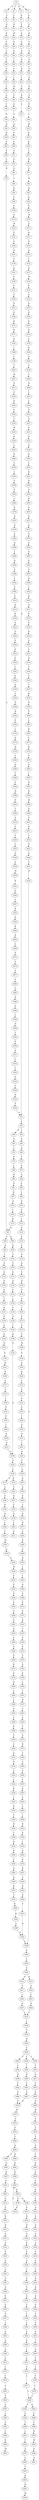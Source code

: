 strict digraph  {
	S0 -> S1 [ label = D ];
	S0 -> S2 [ label = S ];
	S0 -> S3 [ label = F ];
	S0 -> S4 [ label = I ];
	S1 -> S5 [ label = S ];
	S2 -> S6 [ label = V ];
	S3 -> S7 [ label = D ];
	S4 -> S8 [ label = L ];
	S5 -> S9 [ label = G ];
	S6 -> S10 [ label = Q ];
	S7 -> S11 [ label = F ];
	S8 -> S12 [ label = H ];
	S9 -> S13 [ label = N ];
	S10 -> S14 [ label = R ];
	S11 -> S15 [ label = S ];
	S12 -> S16 [ label = M ];
	S13 -> S17 [ label = G ];
	S14 -> S18 [ label = P ];
	S15 -> S19 [ label = S ];
	S16 -> S20 [ label = K ];
	S17 -> S21 [ label = A ];
	S18 -> S22 [ label = L ];
	S19 -> S23 [ label = N ];
	S20 -> S24 [ label = E ];
	S21 -> S25 [ label = G ];
	S22 -> S26 [ label = T ];
	S23 -> S27 [ label = N ];
	S24 -> S28 [ label = L ];
	S25 -> S29 [ label = A ];
	S26 -> S30 [ label = S ];
	S27 -> S31 [ label = D ];
	S28 -> S32 [ label = G ];
	S29 -> S33 [ label = E ];
	S30 -> S34 [ label = A ];
	S31 -> S35 [ label = T ];
	S32 -> S36 [ label = L ];
	S33 -> S37 [ label = A ];
	S34 -> S38 [ label = S ];
	S35 -> S39 [ label = V ];
	S36 -> S40 [ label = W ];
	S37 -> S41 [ label = G ];
	S38 -> S42 [ label = A ];
	S39 -> S43 [ label = R ];
	S40 -> S44 [ label = F ];
	S41 -> S45 [ label = P ];
	S42 -> S46 [ label = T ];
	S43 -> S47 [ label = S ];
	S44 -> S48 [ label = E ];
	S45 -> S49 [ label = L ];
	S46 -> S50 [ label = N ];
	S47 -> S51 [ label = Q ];
	S48 -> S52 [ label = G ];
	S49 -> S53 [ label = M ];
	S50 -> S54 [ label = Q ];
	S51 -> S55 [ label = L ];
	S52 -> S56 [ label = Q ];
	S53 -> S57 [ label = E ];
	S54 -> S58 [ label = K ];
	S55 -> S59 [ label = I ];
	S55 -> S60 [ label = N ];
	S56 -> S61 [ label = P ];
	S57 -> S62 [ label = E ];
	S58 -> S63 [ label = S ];
	S59 -> S64 [ label = D ];
	S60 -> S65 [ label = Q ];
	S61 -> S66 [ label = D ];
	S62 -> S67 [ label = L ];
	S63 -> S68 [ label = E ];
	S64 -> S69 [ label = Q ];
	S65 -> S70 [ label = I ];
	S66 -> S71 [ label = G ];
	S67 -> S72 [ label = R ];
	S68 -> S73 [ label = L ];
	S69 -> S74 [ label = V ];
	S70 -> S75 [ label = R ];
	S71 -> S76 [ label = F ];
	S72 -> S77 [ label = S ];
	S73 -> S78 [ label = R ];
	S74 -> S79 [ label = K ];
	S75 -> S80 [ label = L ];
	S76 -> S81 [ label = G ];
	S77 -> S82 [ label = M ];
	S78 -> S83 [ label = Q ];
	S79 -> S84 [ label = E ];
	S80 -> S85 [ label = H ];
	S81 -> S86 [ label = T ];
	S82 -> S87 [ label = R ];
	S83 -> S88 [ label = L ];
	S83 -> S89 [ label = Q ];
	S84 -> S90 [ label = E ];
	S85 -> S91 [ label = Q ];
	S86 -> S92 [ label = K ];
	S87 -> S93 [ label = A ];
	S88 -> S94 [ label = R ];
	S89 -> S95 [ label = Q ];
	S90 -> S96 [ label = L ];
	S91 -> S97 [ label = K ];
	S92 -> S98 [ label = Y ];
	S93 -> S99 [ label = S ];
	S94 -> S100 [ label = L ];
	S95 -> S101 [ label = A ];
	S96 -> S102 [ label = N ];
	S97 -> S103 [ label = E ];
	S98 -> S104 [ label = A ];
	S99 -> S105 [ label = M ];
	S100 -> S106 [ label = S ];
	S101 -> S107 [ label = V ];
	S102 -> S108 [ label = E ];
	S103 -> S109 [ label = L ];
	S104 -> S110 [ label = E ];
	S105 -> S111 [ label = A ];
	S106 -> S112 [ label = Q ];
	S107 -> S113 [ label = K ];
	S108 -> S114 [ label = L ];
	S109 -> S115 [ label = R ];
	S110 -> S116 [ label = W ];
	S111 -> S117 [ label = R ];
	S112 -> S118 [ label = K ];
	S113 -> S119 [ label = Q ];
	S114 -> S120 [ label = R ];
	S115 -> S83 [ label = Q ];
	S116 -> S121 [ label = P ];
	S117 -> S122 [ label = R ];
	S118 -> S123 [ label = D ];
	S119 -> S124 [ label = F ];
	S120 -> S125 [ label = E ];
	S121 -> S126 [ label = Q ];
	S122 -> S127 [ label = E ];
	S123 -> S128 [ label = L ];
	S124 -> S129 [ label = L ];
	S125 -> S130 [ label = S ];
	S126 -> S131 [ label = N ];
	S127 -> S132 [ label = L ];
	S128 -> S133 [ label = K ];
	S129 -> S134 [ label = L ];
	S130 -> S135 [ label = A ];
	S131 -> S136 [ label = F ];
	S132 -> S137 [ label = Q ];
	S133 -> S138 [ label = D ];
	S134 -> S139 [ label = E ];
	S135 -> S140 [ label = K ];
	S136 -> S141 [ label = D ];
	S137 -> S142 [ label = M ];
	S138 -> S143 [ label = E ];
	S139 -> S144 [ label = I ];
	S140 -> S145 [ label = S ];
	S141 -> S146 [ label = V ];
	S142 -> S147 [ label = E ];
	S143 -> S148 [ label = Q ];
	S144 -> S149 [ label = R ];
	S145 -> S150 [ label = R ];
	S146 -> S151 [ label = S ];
	S147 -> S152 [ label = E ];
	S148 -> S153 [ label = Q ];
	S149 -> S154 [ label = S ];
	S150 -> S155 [ label = E ];
	S151 -> S156 [ label = G ];
	S152 -> S157 [ label = A ];
	S153 -> S158 [ label = E ];
	S154 -> S159 [ label = N ];
	S155 -> S160 [ label = G ];
	S156 -> S161 [ label = D ];
	S157 -> S162 [ label = K ];
	S158 -> S163 [ label = M ];
	S159 -> S164 [ label = Q ];
	S160 -> S165 [ label = T ];
	S161 -> S166 [ label = Q ];
	S162 -> S167 [ label = E ];
	S163 -> S168 [ label = K ];
	S164 -> S169 [ label = A ];
	S165 -> S170 [ label = V ];
	S166 -> S171 [ label = R ];
	S167 -> S172 [ label = R ];
	S168 -> S173 [ label = E ];
	S169 -> S174 [ label = A ];
	S169 -> S175 [ label = K ];
	S170 -> S176 [ label = E ];
	S171 -> S177 [ label = R ];
	S172 -> S178 [ label = L ];
	S173 -> S179 [ label = V ];
	S174 -> S180 [ label = L ];
	S175 -> S181 [ label = L ];
	S176 -> S182 [ label = E ];
	S177 -> S183 [ label = Q ];
	S178 -> S184 [ label = E ];
	S179 -> S185 [ label = L ];
	S180 -> S186 [ label = V ];
	S181 -> S187 [ label = Q ];
	S182 -> S188 [ label = M ];
	S183 -> S189 [ label = I ];
	S184 -> S190 [ label = A ];
	S185 -> S191 [ label = P ];
	S186 -> S192 [ label = K ];
	S187 -> S193 [ label = T ];
	S188 -> S194 [ label = E ];
	S189 -> S195 [ label = I ];
	S190 -> S196 [ label = T ];
	S191 -> S197 [ label = D ];
	S192 -> S198 [ label = Q ];
	S193 -> S199 [ label = Q ];
	S194 -> S200 [ label = E ];
	S195 -> S201 [ label = T ];
	S196 -> S202 [ label = I ];
	S197 -> S203 [ label = I ];
	S198 -> S204 [ label = L ];
	S199 -> S205 [ label = L ];
	S200 -> S206 [ label = K ];
	S201 -> S207 [ label = W ];
	S202 -> S208 [ label = N ];
	S203 -> S209 [ label = R ];
	S204 -> S210 [ label = C ];
	S205 -> S211 [ label = S ];
	S206 -> S212 [ label = L ];
	S207 -> S213 [ label = G ];
	S208 -> S214 [ label = L ];
	S209 -> S215 [ label = S ];
	S210 -> S216 [ label = W ];
	S212 -> S217 [ label = A ];
	S213 -> S218 [ label = G ];
	S214 -> S219 [ label = L ];
	S215 -> S159 [ label = N ];
	S216 -> S220 [ label = G ];
	S217 -> S221 [ label = A ];
	S218 -> S222 [ label = D ];
	S219 -> S223 [ label = Q ];
	S220 -> S224 [ label = G ];
	S221 -> S225 [ label = S ];
	S222 -> S226 [ label = S ];
	S223 -> S227 [ label = G ];
	S224 -> S228 [ label = W ];
	S225 -> S229 [ label = I ];
	S226 -> S230 [ label = T ];
	S227 -> S231 [ label = E ];
	S228 -> S232 [ label = S ];
	S229 -> S233 [ label = E ];
	S230 -> S234 [ label = M ];
	S231 -> S235 [ label = R ];
	S232 -> S236 [ label = P ];
	S233 -> S237 [ label = A ];
	S234 -> S238 [ label = K ];
	S235 -> S239 [ label = D ];
	S236 -> S240 [ label = D ];
	S237 -> S241 [ label = L ];
	S238 -> S242 [ label = C ];
	S239 -> S243 [ label = E ];
	S240 -> S244 [ label = S ];
	S241 -> S245 [ label = H ];
	S242 -> S246 [ label = N ];
	S243 -> S247 [ label = L ];
	S244 -> S248 [ label = G ];
	S245 -> S249 [ label = V ];
	S246 -> S250 [ label = V ];
	S247 -> S251 [ label = E ];
	S248 -> S252 [ label = G ];
	S249 -> S253 [ label = E ];
	S250 -> S254 [ label = L ];
	S251 -> S255 [ label = R ];
	S252 -> S256 [ label = Q ];
	S253 -> S257 [ label = Q ];
	S254 -> S258 [ label = F ];
	S255 -> S259 [ label = A ];
	S256 -> S260 [ label = C ];
	S257 -> S261 [ label = S ];
	S258 -> S262 [ label = P ];
	S259 -> S263 [ label = R ];
	S260 -> S264 [ label = A ];
	S261 -> S265 [ label = E ];
	S262 -> S266 [ label = L ];
	S263 -> S267 [ label = S ];
	S264 -> S268 [ label = P ];
	S265 -> S269 [ label = L ];
	S266 -> S270 [ label = S ];
	S267 -> S271 [ label = K ];
	S268 -> S272 [ label = H ];
	S269 -> S273 [ label = Q ];
	S270 -> S274 [ label = G ];
	S271 -> S275 [ label = A ];
	S272 -> S276 [ label = P ];
	S273 -> S277 [ label = R ];
	S274 -> S278 [ label = Q ];
	S275 -> S279 [ label = A ];
	S276 -> S280 [ label = Q ];
	S277 -> S281 [ label = V ];
	S278 -> S282 [ label = P ];
	S279 -> S283 [ label = E ];
	S280 -> S284 [ label = L ];
	S281 -> S285 [ label = K ];
	S282 -> S286 [ label = Q ];
	S283 -> S287 [ label = G ];
	S284 -> S288 [ label = L ];
	S285 -> S289 [ label = S ];
	S286 -> S290 [ label = I ];
	S287 -> S291 [ label = E ];
	S288 -> S292 [ label = S ];
	S289 -> S293 [ label = R ];
	S290 -> S294 [ label = Q ];
	S291 -> S295 [ label = A ];
	S292 -> S296 [ label = T ];
	S293 -> S297 [ label = L ];
	S294 -> S298 [ label = F ];
	S295 -> S299 [ label = R ];
	S296 -> S300 [ label = R ];
	S297 -> S301 [ label = L ];
	S298 -> S302 [ label = L ];
	S299 -> S303 [ label = L ];
	S300 -> S304 [ label = C ];
	S301 -> S305 [ label = D ];
	S302 -> S306 [ label = G ];
	S303 -> S307 [ label = K ];
	S304 -> S308 [ label = C ];
	S305 -> S309 [ label = G ];
	S306 -> S310 [ label = S ];
	S307 -> S311 [ label = Q ];
	S308 -> S312 [ label = A ];
	S309 -> S313 [ label = E ];
	S310 -> S314 [ label = Q ];
	S311 -> S315 [ label = S ];
	S312 -> S316 [ label = D ];
	S313 -> S317 [ label = E ];
	S314 -> S318 [ label = R ];
	S315 -> S319 [ label = E ];
	S316 -> S320 [ label = L ];
	S317 -> S321 [ label = K ];
	S318 -> S322 [ label = E ];
	S319 -> S323 [ label = K ];
	S320 -> S324 [ label = L ];
	S321 -> S325 [ label = V ];
	S322 -> S326 [ label = G ];
	S323 -> S327 [ label = G ];
	S324 -> S328 [ label = K ];
	S325 -> S329 [ label = E ];
	S326 -> S330 [ label = E ];
	S327 -> S331 [ label = L ];
	S328 -> S332 [ label = L ];
	S329 -> S333 [ label = K ];
	S330 -> S334 [ label = E ];
	S331 -> S335 [ label = D ];
	S332 -> S336 [ label = R ];
	S333 -> S337 [ label = T ];
	S334 -> S338 [ label = F ];
	S335 -> S339 [ label = T ];
	S336 -> S340 [ label = T ];
	S337 -> S341 [ label = Q ];
	S338 -> S342 [ label = L ];
	S339 -> S343 [ label = V ];
	S340 -> S344 [ label = N ];
	S341 -> S345 [ label = K ];
	S342 -> S346 [ label = E ];
	S343 -> S347 [ label = T ];
	S344 -> S348 [ label = I ];
	S345 -> S349 [ label = L ];
	S346 -> S350 [ label = Q ];
	S347 -> S351 [ label = R ];
	S348 -> S352 [ label = D ];
	S349 -> S353 [ label = L ];
	S350 -> S354 [ label = C ];
	S351 -> S355 [ label = N ];
	S352 -> S356 [ label = R ];
	S353 -> S357 [ label = Q ];
	S354 -> S358 [ label = D ];
	S355 -> S359 [ label = F ];
	S356 -> S360 [ label = T ];
	S357 -> S361 [ label = T ];
	S358 -> S362 [ label = R ];
	S359 -> S363 [ label = L ];
	S360 -> S364 [ label = Q ];
	S361 -> S365 [ label = F ];
	S362 -> S366 [ label = P ];
	S363 -> S367 [ label = K ];
	S364 -> S368 [ label = A ];
	S365 -> S369 [ label = T ];
	S366 -> S370 [ label = L ];
	S367 -> S371 [ label = L ];
	S368 -> S372 [ label = K ];
	S369 -> S373 [ label = S ];
	S370 -> S374 [ label = R ];
	S371 -> S375 [ label = K ];
	S372 -> S376 [ label = T ];
	S373 -> S377 [ label = N ];
	S374 -> S378 [ label = H ];
	S375 -> S379 [ label = T ];
	S376 -> S380 [ label = K ];
	S377 -> S381 [ label = Y ];
	S378 -> S382 [ label = L ];
	S379 -> S383 [ label = S ];
	S380 -> S384 [ label = D ];
	S381 -> S385 [ label = S ];
	S382 -> S386 [ label = H ];
	S383 -> S387 [ label = I ];
	S384 -> S388 [ label = V ];
	S385 -> S389 [ label = S ];
	S386 -> S390 [ label = T ];
	S387 -> S391 [ label = D ];
	S388 -> S392 [ label = H ];
	S389 -> S393 [ label = L ];
	S390 -> S394 [ label = V ];
	S391 -> S395 [ label = R ];
	S392 -> S396 [ label = E ];
	S393 -> S397 [ label = K ];
	S394 -> S398 [ label = N ];
	S395 -> S399 [ label = M ];
	S396 -> S400 [ label = K ];
	S397 -> S401 [ label = A ];
	S398 -> S402 [ label = H ];
	S399 -> S403 [ label = Q ];
	S400 -> S404 [ label = L ];
	S401 -> S405 [ label = L ];
	S402 -> S406 [ label = T ];
	S403 -> S407 [ label = V ];
	S404 -> S408 [ label = G ];
	S405 -> S409 [ label = I ];
	S406 -> S410 [ label = S ];
	S407 -> S411 [ label = K ];
	S408 -> S412 [ label = Q ];
	S408 -> S413 [ label = H ];
	S409 -> S414 [ label = D ];
	S410 -> S415 [ label = G ];
	S411 -> S416 [ label = T ];
	S412 -> S417 [ label = G ];
	S413 -> S418 [ label = G ];
	S414 -> S419 [ label = K ];
	S415 -> S420 [ label = V ];
	S416 -> S421 [ label = R ];
	S417 -> S422 [ label = L ];
	S418 -> S423 [ label = L ];
	S419 -> S424 [ label = I ];
	S420 -> S425 [ label = L ];
	S421 -> S426 [ label = D ];
	S422 -> S427 [ label = Q ];
	S423 -> S428 [ label = Q ];
	S424 -> S429 [ label = Q ];
	S425 -> S430 [ label = Q ];
	S426 -> S431 [ label = V ];
	S427 -> S432 [ label = L ];
	S428 -> S432 [ label = L ];
	S429 -> S433 [ label = G ];
	S430 -> S434 [ label = S ];
	S431 -> S435 [ label = H ];
	S432 -> S436 [ label = L ];
	S433 -> S437 [ label = K ];
	S434 -> S438 [ label = M ];
	S435 -> S396 [ label = E ];
	S436 -> S439 [ label = G ];
	S437 -> S440 [ label = S ];
	S438 -> S441 [ label = K ];
	S439 -> S442 [ label = H ];
	S440 -> S443 [ label = K ];
	S441 -> S444 [ label = P ];
	S442 -> S445 [ label = A ];
	S443 -> S446 [ label = D ];
	S444 -> S447 [ label = L ];
	S445 -> S448 [ label = I ];
	S445 -> S449 [ label = V ];
	S445 -> S450 [ label = L ];
	S446 -> S451 [ label = V ];
	S447 -> S452 [ label = R ];
	S448 -> S453 [ label = V ];
	S449 -> S454 [ label = V ];
	S450 -> S455 [ label = I ];
	S451 -> S392 [ label = H ];
	S452 -> S456 [ label = K ];
	S453 -> S457 [ label = N ];
	S454 -> S458 [ label = N ];
	S455 -> S459 [ label = N ];
	S456 -> S460 [ label = R ];
	S457 -> S461 [ label = V ];
	S458 -> S462 [ label = V ];
	S459 -> S463 [ label = V ];
	S460 -> S464 [ label = R ];
	S461 -> S465 [ label = D ];
	S462 -> S466 [ label = E ];
	S463 -> S467 [ label = E ];
	S464 -> S468 [ label = A ];
	S465 -> S469 [ label = D ];
	S466 -> S470 [ label = D ];
	S467 -> S470 [ label = D ];
	S468 -> S471 [ label = P ];
	S469 -> S472 [ label = W ];
	S470 -> S473 [ label = W ];
	S471 -> S474 [ label = T ];
	S472 -> S475 [ label = A ];
	S473 -> S476 [ label = S ];
	S474 -> S477 [ label = A ];
	S475 -> S478 [ label = A ];
	S476 -> S479 [ label = A ];
	S477 -> S480 [ label = V ];
	S478 -> S481 [ label = Y ];
	S479 -> S482 [ label = Y ];
	S480 -> S483 [ label = G ];
	S481 -> S484 [ label = Q ];
	S482 -> S485 [ label = Q ];
	S483 -> S486 [ label = R ];
	S484 -> S487 [ label = V ];
	S485 -> S488 [ label = D ];
	S485 -> S489 [ label = L ];
	S486 -> S490 [ label = G ];
	S487 -> S491 [ label = R ];
	S488 -> S492 [ label = Q ];
	S489 -> S493 [ label = N ];
	S490 -> S494 [ label = L ];
	S491 -> S495 [ label = K ];
	S492 -> S496 [ label = D ];
	S493 -> S497 [ label = K ];
	S494 -> S498 [ label = H ];
	S495 -> S499 [ label = E ];
	S496 -> S500 [ label = P ];
	S497 -> S501 [ label = D ];
	S498 -> S502 [ label = T ];
	S499 -> S503 [ label = K ];
	S500 -> S504 [ label = D ];
	S501 -> S505 [ label = K ];
	S502 -> S506 [ label = P ];
	S503 -> S507 [ label = S ];
	S504 -> S508 [ label = P ];
	S504 -> S509 [ label = Q ];
	S505 -> S510 [ label = G ];
	S506 -> S511 [ label = A ];
	S507 -> S512 [ label = A ];
	S508 -> S513 [ label = S ];
	S509 -> S514 [ label = D ];
	S510 -> S515 [ label = S ];
	S511 -> S516 [ label = L ];
	S512 -> S517 [ label = G ];
	S513 -> S518 [ label = R ];
	S514 -> S500 [ label = P ];
	S515 -> S519 [ label = R ];
	S516 -> S520 [ label = L ];
	S517 -> S521 [ label = G ];
	S518 -> S522 [ label = H ];
	S519 -> S523 [ label = H ];
	S520 -> S524 [ label = G ];
	S521 -> S525 [ label = A ];
	S522 -> S526 [ label = A ];
	S523 -> S527 [ label = Q ];
	S524 -> S528 [ label = V ];
	S525 -> S529 [ label = A ];
	S526 -> S530 [ label = P ];
	S527 -> S531 [ label = S ];
	S528 -> S532 [ label = R ];
	S529 -> S533 [ label = S ];
	S530 -> S534 [ label = F ];
	S531 -> S535 [ label = P ];
	S532 -> S536 [ label = S ];
	S533 -> S537 [ label = G ];
	S534 -> S538 [ label = A ];
	S535 -> S539 [ label = S ];
	S536 -> S51 [ label = Q ];
	S537 -> S540 [ label = G ];
	S538 -> S541 [ label = T ];
	S539 -> S542 [ label = G ];
	S540 -> S543 [ label = K ];
	S541 -> S544 [ label = S ];
	S542 -> S545 [ label = A ];
	S543 -> S546 [ label = K ];
	S544 -> S547 [ label = V ];
	S545 -> S548 [ label = A ];
	S546 -> S549 [ label = D ];
	S547 -> S550 [ label = G ];
	S548 -> S551 [ label = E ];
	S549 -> S552 [ label = F ];
	S550 -> S553 [ label = V ];
	S551 -> S554 [ label = E ];
	S552 -> S555 [ label = P ];
	S553 -> S556 [ label = L ];
	S554 -> S557 [ label = P ];
	S555 -> S558 [ label = F ];
	S556 -> S559 [ label = T ];
	S557 -> S560 [ label = L ];
	S558 -> S561 [ label = G ];
	S559 -> S562 [ label = S ];
	S560 -> S563 [ label = G ];
	S561 -> S564 [ label = T ];
	S562 -> S565 [ label = S ];
	S563 -> S566 [ label = A ];
	S564 -> S567 [ label = A ];
	S565 -> S568 [ label = L ];
	S566 -> S569 [ label = A ];
	S567 -> S570 [ label = V ];
	S568 -> S571 [ label = L ];
	S569 -> S572 [ label = C ];
	S570 -> S573 [ label = L ];
	S571 -> S574 [ label = V ];
	S572 -> S575 [ label = L ];
	S573 -> S576 [ label = V ];
	S574 -> S577 [ label = L ];
	S575 -> S578 [ label = V ];
	S576 -> S579 [ label = L ];
	S577 -> S580 [ label = L ];
	S578 -> S581 [ label = L ];
	S579 -> S580 [ label = L ];
	S580 -> S582 [ label = C ];
	S580 -> S583 [ label = Q ];
	S581 -> S584 [ label = V ];
	S582 -> S585 [ label = F ];
	S583 -> S586 [ label = P ];
	S584 -> S587 [ label = A ];
	S585 -> S588 [ label = T ];
	S586 -> S589 [ label = T ];
	S587 -> S590 [ label = L ];
	S588 -> S591 [ label = L ];
	S589 -> S592 [ label = K ];
	S590 -> S593 [ label = A ];
	S591 -> S594 [ label = T ];
	S592 -> S595 [ label = M ];
	S593 -> S596 [ label = L ];
	S594 -> S597 [ label = A ];
	S595 -> S598 [ label = E ];
	S596 -> S599 [ label = K ];
	S597 -> S600 [ label = L ];
	S598 -> S601 [ label = A ];
	S599 -> S602 [ label = M ];
	S600 -> S603 [ label = T ];
	S603 -> S604 [ label = R ];
	S604 -> S605 [ label = K ];
	S605 -> S606 [ label = M ];
}
